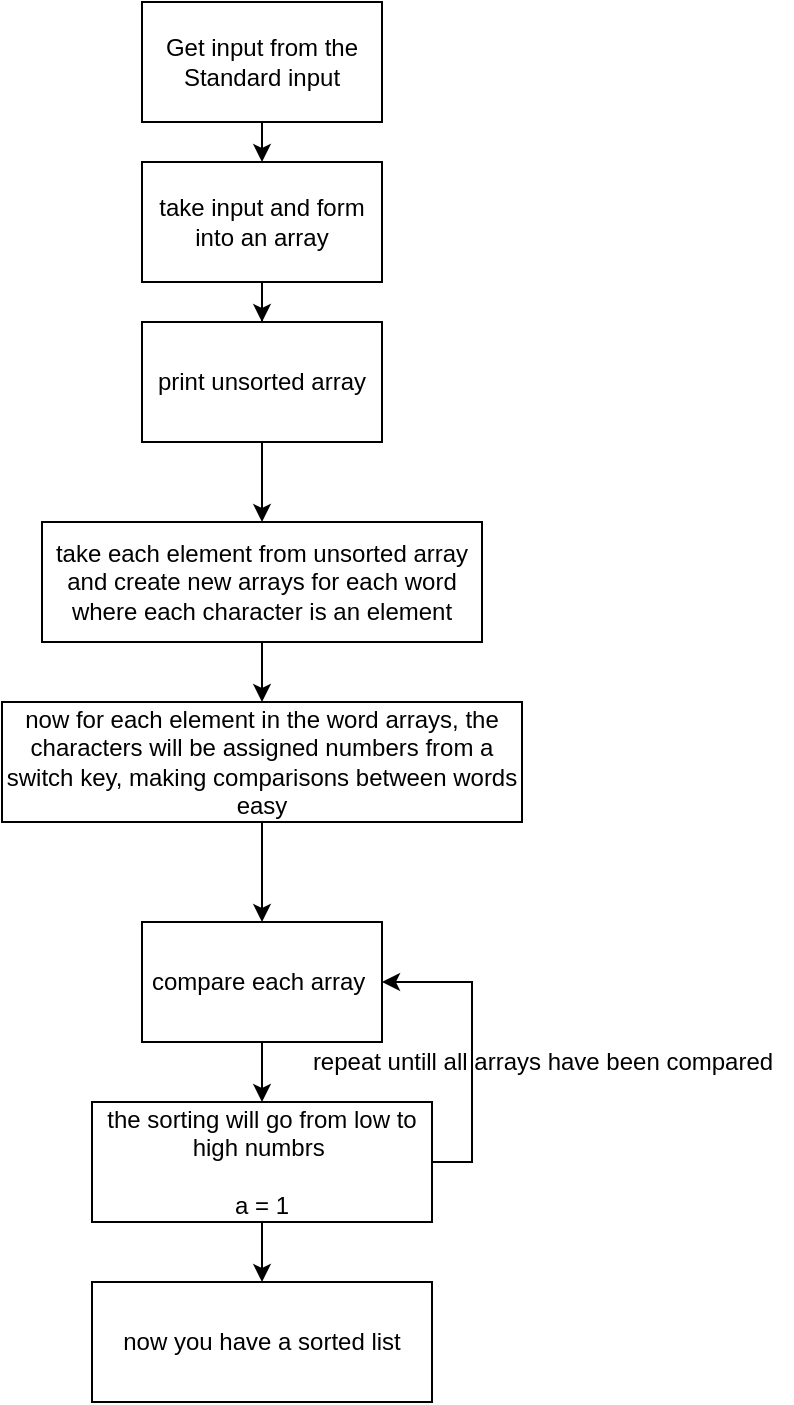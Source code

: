 <mxfile version="20.2.7" type="google"><diagram id="iM-9F8-Fz4d5k7EyzuTp" name="Page-1"><mxGraphModel grid="1" page="1" gridSize="10" guides="1" tooltips="1" connect="1" arrows="1" fold="1" pageScale="1" pageWidth="850" pageHeight="1100" math="0" shadow="0"><root><mxCell id="0"/><mxCell id="1" parent="0"/><mxCell id="30ceXSHyXlumZcvsFzON-3" value="" style="edgeStyle=orthogonalEdgeStyle;rounded=0;orthogonalLoop=1;jettySize=auto;html=1;" edge="1" parent="1" source="30ceXSHyXlumZcvsFzON-1" target="30ceXSHyXlumZcvsFzON-2"><mxGeometry relative="1" as="geometry"/></mxCell><mxCell id="30ceXSHyXlumZcvsFzON-1" value="take input and form into an array" style="rounded=0;whiteSpace=wrap;html=1;" vertex="1" parent="1"><mxGeometry x="330" y="160" width="120" height="60" as="geometry"/></mxCell><mxCell id="30ceXSHyXlumZcvsFzON-5" value="" style="edgeStyle=orthogonalEdgeStyle;rounded=0;orthogonalLoop=1;jettySize=auto;html=1;" edge="1" parent="1" source="30ceXSHyXlumZcvsFzON-2" target="30ceXSHyXlumZcvsFzON-4"><mxGeometry relative="1" as="geometry"/></mxCell><mxCell id="30ceXSHyXlumZcvsFzON-2" value="print unsorted array" style="whiteSpace=wrap;html=1;rounded=0;" vertex="1" parent="1"><mxGeometry x="330" y="240" width="120" height="60" as="geometry"/></mxCell><mxCell id="i3zws_mEATrTC2V7xdTS-2" value="" style="edgeStyle=orthogonalEdgeStyle;rounded=0;orthogonalLoop=1;jettySize=auto;html=1;" edge="1" parent="1" source="30ceXSHyXlumZcvsFzON-4" target="i3zws_mEATrTC2V7xdTS-1"><mxGeometry relative="1" as="geometry"/></mxCell><mxCell id="30ceXSHyXlumZcvsFzON-4" value="take each element from unsorted array and create new arrays for each word where each character is an element" style="whiteSpace=wrap;html=1;rounded=0;" vertex="1" parent="1"><mxGeometry x="280" y="340" width="220" height="60" as="geometry"/></mxCell><mxCell id="30ceXSHyXlumZcvsFzON-6" value="Get input from the Standard input" style="rounded=0;whiteSpace=wrap;html=1;" vertex="1" parent="1"><mxGeometry x="330" y="80" width="120" height="60" as="geometry"/></mxCell><mxCell id="30ceXSHyXlumZcvsFzON-7" value="" style="endArrow=classic;html=1;rounded=0;exitX=0.5;exitY=1;exitDx=0;exitDy=0;entryX=0.5;entryY=0;entryDx=0;entryDy=0;" edge="1" parent="1" source="30ceXSHyXlumZcvsFzON-6" target="30ceXSHyXlumZcvsFzON-1"><mxGeometry width="50" height="50" relative="1" as="geometry"><mxPoint x="200" y="220" as="sourcePoint"/><mxPoint x="250" y="170" as="targetPoint"/></mxGeometry></mxCell><mxCell id="i3zws_mEATrTC2V7xdTS-4" value="" style="edgeStyle=orthogonalEdgeStyle;rounded=0;orthogonalLoop=1;jettySize=auto;html=1;" edge="1" parent="1" source="i3zws_mEATrTC2V7xdTS-1" target="i3zws_mEATrTC2V7xdTS-3"><mxGeometry relative="1" as="geometry"/></mxCell><mxCell id="i3zws_mEATrTC2V7xdTS-1" value="now for each element in the word arrays, the characters will be assigned numbers from a switch key, making comparisons between words easy" style="whiteSpace=wrap;html=1;rounded=0;" vertex="1" parent="1"><mxGeometry x="260" y="430" width="260" height="60" as="geometry"/></mxCell><mxCell id="i3zws_mEATrTC2V7xdTS-6" value="" style="edgeStyle=orthogonalEdgeStyle;rounded=0;orthogonalLoop=1;jettySize=auto;html=1;" edge="1" parent="1" source="i3zws_mEATrTC2V7xdTS-3" target="i3zws_mEATrTC2V7xdTS-5"><mxGeometry relative="1" as="geometry"/></mxCell><mxCell id="i3zws_mEATrTC2V7xdTS-3" value="compare each array&amp;nbsp;" style="whiteSpace=wrap;html=1;rounded=0;" vertex="1" parent="1"><mxGeometry x="330" y="540" width="120" height="60" as="geometry"/></mxCell><mxCell id="i3zws_mEATrTC2V7xdTS-8" style="edgeStyle=orthogonalEdgeStyle;rounded=0;orthogonalLoop=1;jettySize=auto;html=1;exitX=1;exitY=0.5;exitDx=0;exitDy=0;entryX=1;entryY=0.5;entryDx=0;entryDy=0;" edge="1" parent="1" source="i3zws_mEATrTC2V7xdTS-5" target="i3zws_mEATrTC2V7xdTS-3"><mxGeometry relative="1" as="geometry"/></mxCell><mxCell id="i3zws_mEATrTC2V7xdTS-11" value="" style="edgeStyle=orthogonalEdgeStyle;rounded=0;orthogonalLoop=1;jettySize=auto;html=1;" edge="1" parent="1" source="i3zws_mEATrTC2V7xdTS-5" target="i3zws_mEATrTC2V7xdTS-10"><mxGeometry relative="1" as="geometry"/></mxCell><mxCell id="i3zws_mEATrTC2V7xdTS-5" value="the sorting will go from low to high numbrs&amp;nbsp;&lt;br&gt;&lt;br&gt;a = 1" style="whiteSpace=wrap;html=1;rounded=0;" vertex="1" parent="1"><mxGeometry x="305" y="630" width="170" height="60" as="geometry"/></mxCell><mxCell id="i3zws_mEATrTC2V7xdTS-9" value="repeat untill all arrays have been compared" style="text;html=1;align=center;verticalAlign=middle;resizable=0;points=[];autosize=1;strokeColor=none;fillColor=none;" vertex="1" parent="1"><mxGeometry x="405" y="595" width="250" height="30" as="geometry"/></mxCell><mxCell id="i3zws_mEATrTC2V7xdTS-10" value="now you have a sorted list" style="whiteSpace=wrap;html=1;rounded=0;" vertex="1" parent="1"><mxGeometry x="305" y="720" width="170" height="60" as="geometry"/></mxCell></root></mxGraphModel></diagram></mxfile>